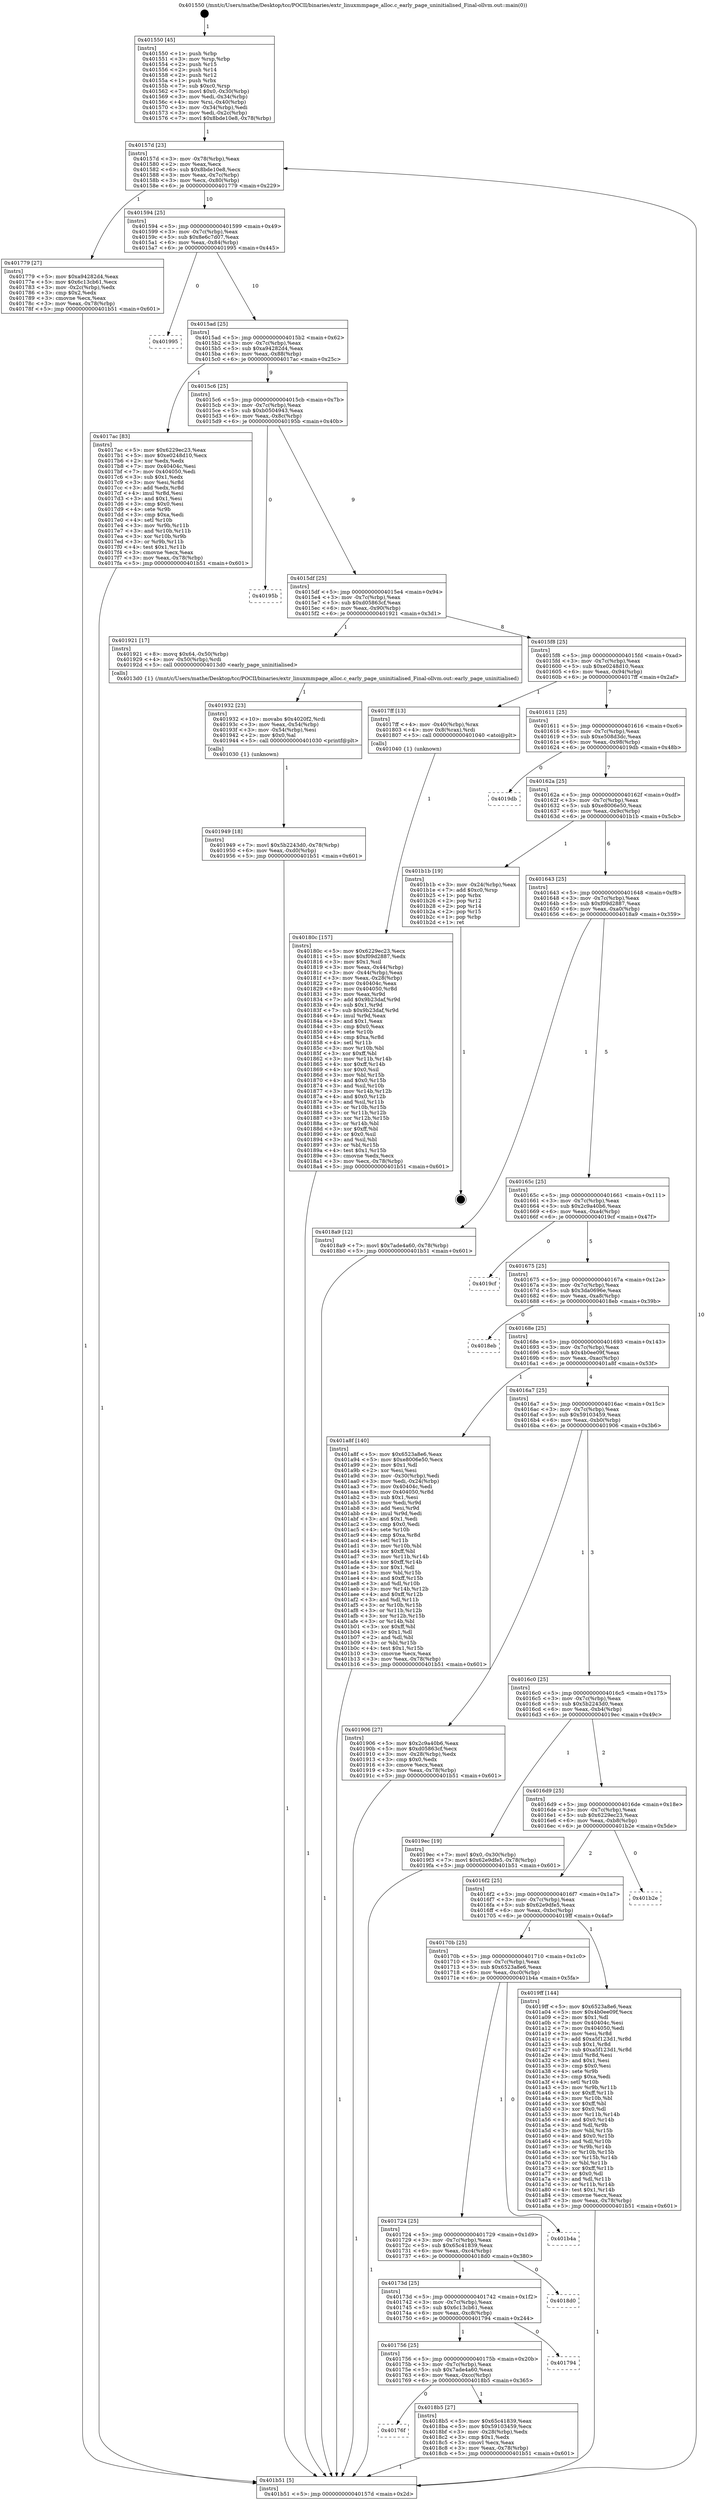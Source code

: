 digraph "0x401550" {
  label = "0x401550 (/mnt/c/Users/mathe/Desktop/tcc/POCII/binaries/extr_linuxmmpage_alloc.c_early_page_uninitialised_Final-ollvm.out::main(0))"
  labelloc = "t"
  node[shape=record]

  Entry [label="",width=0.3,height=0.3,shape=circle,fillcolor=black,style=filled]
  "0x40157d" [label="{
     0x40157d [23]\l
     | [instrs]\l
     &nbsp;&nbsp;0x40157d \<+3\>: mov -0x78(%rbp),%eax\l
     &nbsp;&nbsp;0x401580 \<+2\>: mov %eax,%ecx\l
     &nbsp;&nbsp;0x401582 \<+6\>: sub $0x8bde10e8,%ecx\l
     &nbsp;&nbsp;0x401588 \<+3\>: mov %eax,-0x7c(%rbp)\l
     &nbsp;&nbsp;0x40158b \<+3\>: mov %ecx,-0x80(%rbp)\l
     &nbsp;&nbsp;0x40158e \<+6\>: je 0000000000401779 \<main+0x229\>\l
  }"]
  "0x401779" [label="{
     0x401779 [27]\l
     | [instrs]\l
     &nbsp;&nbsp;0x401779 \<+5\>: mov $0xa94282d4,%eax\l
     &nbsp;&nbsp;0x40177e \<+5\>: mov $0x6c13cb61,%ecx\l
     &nbsp;&nbsp;0x401783 \<+3\>: mov -0x2c(%rbp),%edx\l
     &nbsp;&nbsp;0x401786 \<+3\>: cmp $0x2,%edx\l
     &nbsp;&nbsp;0x401789 \<+3\>: cmovne %ecx,%eax\l
     &nbsp;&nbsp;0x40178c \<+3\>: mov %eax,-0x78(%rbp)\l
     &nbsp;&nbsp;0x40178f \<+5\>: jmp 0000000000401b51 \<main+0x601\>\l
  }"]
  "0x401594" [label="{
     0x401594 [25]\l
     | [instrs]\l
     &nbsp;&nbsp;0x401594 \<+5\>: jmp 0000000000401599 \<main+0x49\>\l
     &nbsp;&nbsp;0x401599 \<+3\>: mov -0x7c(%rbp),%eax\l
     &nbsp;&nbsp;0x40159c \<+5\>: sub $0x8e6c7d07,%eax\l
     &nbsp;&nbsp;0x4015a1 \<+6\>: mov %eax,-0x84(%rbp)\l
     &nbsp;&nbsp;0x4015a7 \<+6\>: je 0000000000401995 \<main+0x445\>\l
  }"]
  "0x401b51" [label="{
     0x401b51 [5]\l
     | [instrs]\l
     &nbsp;&nbsp;0x401b51 \<+5\>: jmp 000000000040157d \<main+0x2d\>\l
  }"]
  "0x401550" [label="{
     0x401550 [45]\l
     | [instrs]\l
     &nbsp;&nbsp;0x401550 \<+1\>: push %rbp\l
     &nbsp;&nbsp;0x401551 \<+3\>: mov %rsp,%rbp\l
     &nbsp;&nbsp;0x401554 \<+2\>: push %r15\l
     &nbsp;&nbsp;0x401556 \<+2\>: push %r14\l
     &nbsp;&nbsp;0x401558 \<+2\>: push %r12\l
     &nbsp;&nbsp;0x40155a \<+1\>: push %rbx\l
     &nbsp;&nbsp;0x40155b \<+7\>: sub $0xc0,%rsp\l
     &nbsp;&nbsp;0x401562 \<+7\>: movl $0x0,-0x30(%rbp)\l
     &nbsp;&nbsp;0x401569 \<+3\>: mov %edi,-0x34(%rbp)\l
     &nbsp;&nbsp;0x40156c \<+4\>: mov %rsi,-0x40(%rbp)\l
     &nbsp;&nbsp;0x401570 \<+3\>: mov -0x34(%rbp),%edi\l
     &nbsp;&nbsp;0x401573 \<+3\>: mov %edi,-0x2c(%rbp)\l
     &nbsp;&nbsp;0x401576 \<+7\>: movl $0x8bde10e8,-0x78(%rbp)\l
  }"]
  Exit [label="",width=0.3,height=0.3,shape=circle,fillcolor=black,style=filled,peripheries=2]
  "0x401995" [label="{
     0x401995\l
  }", style=dashed]
  "0x4015ad" [label="{
     0x4015ad [25]\l
     | [instrs]\l
     &nbsp;&nbsp;0x4015ad \<+5\>: jmp 00000000004015b2 \<main+0x62\>\l
     &nbsp;&nbsp;0x4015b2 \<+3\>: mov -0x7c(%rbp),%eax\l
     &nbsp;&nbsp;0x4015b5 \<+5\>: sub $0xa94282d4,%eax\l
     &nbsp;&nbsp;0x4015ba \<+6\>: mov %eax,-0x88(%rbp)\l
     &nbsp;&nbsp;0x4015c0 \<+6\>: je 00000000004017ac \<main+0x25c\>\l
  }"]
  "0x401949" [label="{
     0x401949 [18]\l
     | [instrs]\l
     &nbsp;&nbsp;0x401949 \<+7\>: movl $0x5b2243d0,-0x78(%rbp)\l
     &nbsp;&nbsp;0x401950 \<+6\>: mov %eax,-0xd0(%rbp)\l
     &nbsp;&nbsp;0x401956 \<+5\>: jmp 0000000000401b51 \<main+0x601\>\l
  }"]
  "0x4017ac" [label="{
     0x4017ac [83]\l
     | [instrs]\l
     &nbsp;&nbsp;0x4017ac \<+5\>: mov $0x6229ec23,%eax\l
     &nbsp;&nbsp;0x4017b1 \<+5\>: mov $0xe0248d10,%ecx\l
     &nbsp;&nbsp;0x4017b6 \<+2\>: xor %edx,%edx\l
     &nbsp;&nbsp;0x4017b8 \<+7\>: mov 0x40404c,%esi\l
     &nbsp;&nbsp;0x4017bf \<+7\>: mov 0x404050,%edi\l
     &nbsp;&nbsp;0x4017c6 \<+3\>: sub $0x1,%edx\l
     &nbsp;&nbsp;0x4017c9 \<+3\>: mov %esi,%r8d\l
     &nbsp;&nbsp;0x4017cc \<+3\>: add %edx,%r8d\l
     &nbsp;&nbsp;0x4017cf \<+4\>: imul %r8d,%esi\l
     &nbsp;&nbsp;0x4017d3 \<+3\>: and $0x1,%esi\l
     &nbsp;&nbsp;0x4017d6 \<+3\>: cmp $0x0,%esi\l
     &nbsp;&nbsp;0x4017d9 \<+4\>: sete %r9b\l
     &nbsp;&nbsp;0x4017dd \<+3\>: cmp $0xa,%edi\l
     &nbsp;&nbsp;0x4017e0 \<+4\>: setl %r10b\l
     &nbsp;&nbsp;0x4017e4 \<+3\>: mov %r9b,%r11b\l
     &nbsp;&nbsp;0x4017e7 \<+3\>: and %r10b,%r11b\l
     &nbsp;&nbsp;0x4017ea \<+3\>: xor %r10b,%r9b\l
     &nbsp;&nbsp;0x4017ed \<+3\>: or %r9b,%r11b\l
     &nbsp;&nbsp;0x4017f0 \<+4\>: test $0x1,%r11b\l
     &nbsp;&nbsp;0x4017f4 \<+3\>: cmovne %ecx,%eax\l
     &nbsp;&nbsp;0x4017f7 \<+3\>: mov %eax,-0x78(%rbp)\l
     &nbsp;&nbsp;0x4017fa \<+5\>: jmp 0000000000401b51 \<main+0x601\>\l
  }"]
  "0x4015c6" [label="{
     0x4015c6 [25]\l
     | [instrs]\l
     &nbsp;&nbsp;0x4015c6 \<+5\>: jmp 00000000004015cb \<main+0x7b\>\l
     &nbsp;&nbsp;0x4015cb \<+3\>: mov -0x7c(%rbp),%eax\l
     &nbsp;&nbsp;0x4015ce \<+5\>: sub $0xb0504943,%eax\l
     &nbsp;&nbsp;0x4015d3 \<+6\>: mov %eax,-0x8c(%rbp)\l
     &nbsp;&nbsp;0x4015d9 \<+6\>: je 000000000040195b \<main+0x40b\>\l
  }"]
  "0x401932" [label="{
     0x401932 [23]\l
     | [instrs]\l
     &nbsp;&nbsp;0x401932 \<+10\>: movabs $0x4020f2,%rdi\l
     &nbsp;&nbsp;0x40193c \<+3\>: mov %eax,-0x54(%rbp)\l
     &nbsp;&nbsp;0x40193f \<+3\>: mov -0x54(%rbp),%esi\l
     &nbsp;&nbsp;0x401942 \<+2\>: mov $0x0,%al\l
     &nbsp;&nbsp;0x401944 \<+5\>: call 0000000000401030 \<printf@plt\>\l
     | [calls]\l
     &nbsp;&nbsp;0x401030 \{1\} (unknown)\l
  }"]
  "0x40195b" [label="{
     0x40195b\l
  }", style=dashed]
  "0x4015df" [label="{
     0x4015df [25]\l
     | [instrs]\l
     &nbsp;&nbsp;0x4015df \<+5\>: jmp 00000000004015e4 \<main+0x94\>\l
     &nbsp;&nbsp;0x4015e4 \<+3\>: mov -0x7c(%rbp),%eax\l
     &nbsp;&nbsp;0x4015e7 \<+5\>: sub $0xd05863cf,%eax\l
     &nbsp;&nbsp;0x4015ec \<+6\>: mov %eax,-0x90(%rbp)\l
     &nbsp;&nbsp;0x4015f2 \<+6\>: je 0000000000401921 \<main+0x3d1\>\l
  }"]
  "0x40176f" [label="{
     0x40176f\l
  }", style=dashed]
  "0x401921" [label="{
     0x401921 [17]\l
     | [instrs]\l
     &nbsp;&nbsp;0x401921 \<+8\>: movq $0x64,-0x50(%rbp)\l
     &nbsp;&nbsp;0x401929 \<+4\>: mov -0x50(%rbp),%rdi\l
     &nbsp;&nbsp;0x40192d \<+5\>: call 00000000004013d0 \<early_page_uninitialised\>\l
     | [calls]\l
     &nbsp;&nbsp;0x4013d0 \{1\} (/mnt/c/Users/mathe/Desktop/tcc/POCII/binaries/extr_linuxmmpage_alloc.c_early_page_uninitialised_Final-ollvm.out::early_page_uninitialised)\l
  }"]
  "0x4015f8" [label="{
     0x4015f8 [25]\l
     | [instrs]\l
     &nbsp;&nbsp;0x4015f8 \<+5\>: jmp 00000000004015fd \<main+0xad\>\l
     &nbsp;&nbsp;0x4015fd \<+3\>: mov -0x7c(%rbp),%eax\l
     &nbsp;&nbsp;0x401600 \<+5\>: sub $0xe0248d10,%eax\l
     &nbsp;&nbsp;0x401605 \<+6\>: mov %eax,-0x94(%rbp)\l
     &nbsp;&nbsp;0x40160b \<+6\>: je 00000000004017ff \<main+0x2af\>\l
  }"]
  "0x4018b5" [label="{
     0x4018b5 [27]\l
     | [instrs]\l
     &nbsp;&nbsp;0x4018b5 \<+5\>: mov $0x65c41839,%eax\l
     &nbsp;&nbsp;0x4018ba \<+5\>: mov $0x59103459,%ecx\l
     &nbsp;&nbsp;0x4018bf \<+3\>: mov -0x28(%rbp),%edx\l
     &nbsp;&nbsp;0x4018c2 \<+3\>: cmp $0x1,%edx\l
     &nbsp;&nbsp;0x4018c5 \<+3\>: cmovl %ecx,%eax\l
     &nbsp;&nbsp;0x4018c8 \<+3\>: mov %eax,-0x78(%rbp)\l
     &nbsp;&nbsp;0x4018cb \<+5\>: jmp 0000000000401b51 \<main+0x601\>\l
  }"]
  "0x4017ff" [label="{
     0x4017ff [13]\l
     | [instrs]\l
     &nbsp;&nbsp;0x4017ff \<+4\>: mov -0x40(%rbp),%rax\l
     &nbsp;&nbsp;0x401803 \<+4\>: mov 0x8(%rax),%rdi\l
     &nbsp;&nbsp;0x401807 \<+5\>: call 0000000000401040 \<atoi@plt\>\l
     | [calls]\l
     &nbsp;&nbsp;0x401040 \{1\} (unknown)\l
  }"]
  "0x401611" [label="{
     0x401611 [25]\l
     | [instrs]\l
     &nbsp;&nbsp;0x401611 \<+5\>: jmp 0000000000401616 \<main+0xc6\>\l
     &nbsp;&nbsp;0x401616 \<+3\>: mov -0x7c(%rbp),%eax\l
     &nbsp;&nbsp;0x401619 \<+5\>: sub $0xe508d3dc,%eax\l
     &nbsp;&nbsp;0x40161e \<+6\>: mov %eax,-0x98(%rbp)\l
     &nbsp;&nbsp;0x401624 \<+6\>: je 00000000004019db \<main+0x48b\>\l
  }"]
  "0x40180c" [label="{
     0x40180c [157]\l
     | [instrs]\l
     &nbsp;&nbsp;0x40180c \<+5\>: mov $0x6229ec23,%ecx\l
     &nbsp;&nbsp;0x401811 \<+5\>: mov $0xf09d2887,%edx\l
     &nbsp;&nbsp;0x401816 \<+3\>: mov $0x1,%sil\l
     &nbsp;&nbsp;0x401819 \<+3\>: mov %eax,-0x44(%rbp)\l
     &nbsp;&nbsp;0x40181c \<+3\>: mov -0x44(%rbp),%eax\l
     &nbsp;&nbsp;0x40181f \<+3\>: mov %eax,-0x28(%rbp)\l
     &nbsp;&nbsp;0x401822 \<+7\>: mov 0x40404c,%eax\l
     &nbsp;&nbsp;0x401829 \<+8\>: mov 0x404050,%r8d\l
     &nbsp;&nbsp;0x401831 \<+3\>: mov %eax,%r9d\l
     &nbsp;&nbsp;0x401834 \<+7\>: add $0x9b23daf,%r9d\l
     &nbsp;&nbsp;0x40183b \<+4\>: sub $0x1,%r9d\l
     &nbsp;&nbsp;0x40183f \<+7\>: sub $0x9b23daf,%r9d\l
     &nbsp;&nbsp;0x401846 \<+4\>: imul %r9d,%eax\l
     &nbsp;&nbsp;0x40184a \<+3\>: and $0x1,%eax\l
     &nbsp;&nbsp;0x40184d \<+3\>: cmp $0x0,%eax\l
     &nbsp;&nbsp;0x401850 \<+4\>: sete %r10b\l
     &nbsp;&nbsp;0x401854 \<+4\>: cmp $0xa,%r8d\l
     &nbsp;&nbsp;0x401858 \<+4\>: setl %r11b\l
     &nbsp;&nbsp;0x40185c \<+3\>: mov %r10b,%bl\l
     &nbsp;&nbsp;0x40185f \<+3\>: xor $0xff,%bl\l
     &nbsp;&nbsp;0x401862 \<+3\>: mov %r11b,%r14b\l
     &nbsp;&nbsp;0x401865 \<+4\>: xor $0xff,%r14b\l
     &nbsp;&nbsp;0x401869 \<+4\>: xor $0x0,%sil\l
     &nbsp;&nbsp;0x40186d \<+3\>: mov %bl,%r15b\l
     &nbsp;&nbsp;0x401870 \<+4\>: and $0x0,%r15b\l
     &nbsp;&nbsp;0x401874 \<+3\>: and %sil,%r10b\l
     &nbsp;&nbsp;0x401877 \<+3\>: mov %r14b,%r12b\l
     &nbsp;&nbsp;0x40187a \<+4\>: and $0x0,%r12b\l
     &nbsp;&nbsp;0x40187e \<+3\>: and %sil,%r11b\l
     &nbsp;&nbsp;0x401881 \<+3\>: or %r10b,%r15b\l
     &nbsp;&nbsp;0x401884 \<+3\>: or %r11b,%r12b\l
     &nbsp;&nbsp;0x401887 \<+3\>: xor %r12b,%r15b\l
     &nbsp;&nbsp;0x40188a \<+3\>: or %r14b,%bl\l
     &nbsp;&nbsp;0x40188d \<+3\>: xor $0xff,%bl\l
     &nbsp;&nbsp;0x401890 \<+4\>: or $0x0,%sil\l
     &nbsp;&nbsp;0x401894 \<+3\>: and %sil,%bl\l
     &nbsp;&nbsp;0x401897 \<+3\>: or %bl,%r15b\l
     &nbsp;&nbsp;0x40189a \<+4\>: test $0x1,%r15b\l
     &nbsp;&nbsp;0x40189e \<+3\>: cmovne %edx,%ecx\l
     &nbsp;&nbsp;0x4018a1 \<+3\>: mov %ecx,-0x78(%rbp)\l
     &nbsp;&nbsp;0x4018a4 \<+5\>: jmp 0000000000401b51 \<main+0x601\>\l
  }"]
  "0x401756" [label="{
     0x401756 [25]\l
     | [instrs]\l
     &nbsp;&nbsp;0x401756 \<+5\>: jmp 000000000040175b \<main+0x20b\>\l
     &nbsp;&nbsp;0x40175b \<+3\>: mov -0x7c(%rbp),%eax\l
     &nbsp;&nbsp;0x40175e \<+5\>: sub $0x7ade4a60,%eax\l
     &nbsp;&nbsp;0x401763 \<+6\>: mov %eax,-0xcc(%rbp)\l
     &nbsp;&nbsp;0x401769 \<+6\>: je 00000000004018b5 \<main+0x365\>\l
  }"]
  "0x4019db" [label="{
     0x4019db\l
  }", style=dashed]
  "0x40162a" [label="{
     0x40162a [25]\l
     | [instrs]\l
     &nbsp;&nbsp;0x40162a \<+5\>: jmp 000000000040162f \<main+0xdf\>\l
     &nbsp;&nbsp;0x40162f \<+3\>: mov -0x7c(%rbp),%eax\l
     &nbsp;&nbsp;0x401632 \<+5\>: sub $0xe8006e50,%eax\l
     &nbsp;&nbsp;0x401637 \<+6\>: mov %eax,-0x9c(%rbp)\l
     &nbsp;&nbsp;0x40163d \<+6\>: je 0000000000401b1b \<main+0x5cb\>\l
  }"]
  "0x401794" [label="{
     0x401794\l
  }", style=dashed]
  "0x401b1b" [label="{
     0x401b1b [19]\l
     | [instrs]\l
     &nbsp;&nbsp;0x401b1b \<+3\>: mov -0x24(%rbp),%eax\l
     &nbsp;&nbsp;0x401b1e \<+7\>: add $0xc0,%rsp\l
     &nbsp;&nbsp;0x401b25 \<+1\>: pop %rbx\l
     &nbsp;&nbsp;0x401b26 \<+2\>: pop %r12\l
     &nbsp;&nbsp;0x401b28 \<+2\>: pop %r14\l
     &nbsp;&nbsp;0x401b2a \<+2\>: pop %r15\l
     &nbsp;&nbsp;0x401b2c \<+1\>: pop %rbp\l
     &nbsp;&nbsp;0x401b2d \<+1\>: ret\l
  }"]
  "0x401643" [label="{
     0x401643 [25]\l
     | [instrs]\l
     &nbsp;&nbsp;0x401643 \<+5\>: jmp 0000000000401648 \<main+0xf8\>\l
     &nbsp;&nbsp;0x401648 \<+3\>: mov -0x7c(%rbp),%eax\l
     &nbsp;&nbsp;0x40164b \<+5\>: sub $0xf09d2887,%eax\l
     &nbsp;&nbsp;0x401650 \<+6\>: mov %eax,-0xa0(%rbp)\l
     &nbsp;&nbsp;0x401656 \<+6\>: je 00000000004018a9 \<main+0x359\>\l
  }"]
  "0x40173d" [label="{
     0x40173d [25]\l
     | [instrs]\l
     &nbsp;&nbsp;0x40173d \<+5\>: jmp 0000000000401742 \<main+0x1f2\>\l
     &nbsp;&nbsp;0x401742 \<+3\>: mov -0x7c(%rbp),%eax\l
     &nbsp;&nbsp;0x401745 \<+5\>: sub $0x6c13cb61,%eax\l
     &nbsp;&nbsp;0x40174a \<+6\>: mov %eax,-0xc8(%rbp)\l
     &nbsp;&nbsp;0x401750 \<+6\>: je 0000000000401794 \<main+0x244\>\l
  }"]
  "0x4018a9" [label="{
     0x4018a9 [12]\l
     | [instrs]\l
     &nbsp;&nbsp;0x4018a9 \<+7\>: movl $0x7ade4a60,-0x78(%rbp)\l
     &nbsp;&nbsp;0x4018b0 \<+5\>: jmp 0000000000401b51 \<main+0x601\>\l
  }"]
  "0x40165c" [label="{
     0x40165c [25]\l
     | [instrs]\l
     &nbsp;&nbsp;0x40165c \<+5\>: jmp 0000000000401661 \<main+0x111\>\l
     &nbsp;&nbsp;0x401661 \<+3\>: mov -0x7c(%rbp),%eax\l
     &nbsp;&nbsp;0x401664 \<+5\>: sub $0x2c9a40b6,%eax\l
     &nbsp;&nbsp;0x401669 \<+6\>: mov %eax,-0xa4(%rbp)\l
     &nbsp;&nbsp;0x40166f \<+6\>: je 00000000004019cf \<main+0x47f\>\l
  }"]
  "0x4018d0" [label="{
     0x4018d0\l
  }", style=dashed]
  "0x4019cf" [label="{
     0x4019cf\l
  }", style=dashed]
  "0x401675" [label="{
     0x401675 [25]\l
     | [instrs]\l
     &nbsp;&nbsp;0x401675 \<+5\>: jmp 000000000040167a \<main+0x12a\>\l
     &nbsp;&nbsp;0x40167a \<+3\>: mov -0x7c(%rbp),%eax\l
     &nbsp;&nbsp;0x40167d \<+5\>: sub $0x3da0696e,%eax\l
     &nbsp;&nbsp;0x401682 \<+6\>: mov %eax,-0xa8(%rbp)\l
     &nbsp;&nbsp;0x401688 \<+6\>: je 00000000004018eb \<main+0x39b\>\l
  }"]
  "0x401724" [label="{
     0x401724 [25]\l
     | [instrs]\l
     &nbsp;&nbsp;0x401724 \<+5\>: jmp 0000000000401729 \<main+0x1d9\>\l
     &nbsp;&nbsp;0x401729 \<+3\>: mov -0x7c(%rbp),%eax\l
     &nbsp;&nbsp;0x40172c \<+5\>: sub $0x65c41839,%eax\l
     &nbsp;&nbsp;0x401731 \<+6\>: mov %eax,-0xc4(%rbp)\l
     &nbsp;&nbsp;0x401737 \<+6\>: je 00000000004018d0 \<main+0x380\>\l
  }"]
  "0x4018eb" [label="{
     0x4018eb\l
  }", style=dashed]
  "0x40168e" [label="{
     0x40168e [25]\l
     | [instrs]\l
     &nbsp;&nbsp;0x40168e \<+5\>: jmp 0000000000401693 \<main+0x143\>\l
     &nbsp;&nbsp;0x401693 \<+3\>: mov -0x7c(%rbp),%eax\l
     &nbsp;&nbsp;0x401696 \<+5\>: sub $0x4b0ee09f,%eax\l
     &nbsp;&nbsp;0x40169b \<+6\>: mov %eax,-0xac(%rbp)\l
     &nbsp;&nbsp;0x4016a1 \<+6\>: je 0000000000401a8f \<main+0x53f\>\l
  }"]
  "0x401b4a" [label="{
     0x401b4a\l
  }", style=dashed]
  "0x401a8f" [label="{
     0x401a8f [140]\l
     | [instrs]\l
     &nbsp;&nbsp;0x401a8f \<+5\>: mov $0x6523a8e6,%eax\l
     &nbsp;&nbsp;0x401a94 \<+5\>: mov $0xe8006e50,%ecx\l
     &nbsp;&nbsp;0x401a99 \<+2\>: mov $0x1,%dl\l
     &nbsp;&nbsp;0x401a9b \<+2\>: xor %esi,%esi\l
     &nbsp;&nbsp;0x401a9d \<+3\>: mov -0x30(%rbp),%edi\l
     &nbsp;&nbsp;0x401aa0 \<+3\>: mov %edi,-0x24(%rbp)\l
     &nbsp;&nbsp;0x401aa3 \<+7\>: mov 0x40404c,%edi\l
     &nbsp;&nbsp;0x401aaa \<+8\>: mov 0x404050,%r8d\l
     &nbsp;&nbsp;0x401ab2 \<+3\>: sub $0x1,%esi\l
     &nbsp;&nbsp;0x401ab5 \<+3\>: mov %edi,%r9d\l
     &nbsp;&nbsp;0x401ab8 \<+3\>: add %esi,%r9d\l
     &nbsp;&nbsp;0x401abb \<+4\>: imul %r9d,%edi\l
     &nbsp;&nbsp;0x401abf \<+3\>: and $0x1,%edi\l
     &nbsp;&nbsp;0x401ac2 \<+3\>: cmp $0x0,%edi\l
     &nbsp;&nbsp;0x401ac5 \<+4\>: sete %r10b\l
     &nbsp;&nbsp;0x401ac9 \<+4\>: cmp $0xa,%r8d\l
     &nbsp;&nbsp;0x401acd \<+4\>: setl %r11b\l
     &nbsp;&nbsp;0x401ad1 \<+3\>: mov %r10b,%bl\l
     &nbsp;&nbsp;0x401ad4 \<+3\>: xor $0xff,%bl\l
     &nbsp;&nbsp;0x401ad7 \<+3\>: mov %r11b,%r14b\l
     &nbsp;&nbsp;0x401ada \<+4\>: xor $0xff,%r14b\l
     &nbsp;&nbsp;0x401ade \<+3\>: xor $0x1,%dl\l
     &nbsp;&nbsp;0x401ae1 \<+3\>: mov %bl,%r15b\l
     &nbsp;&nbsp;0x401ae4 \<+4\>: and $0xff,%r15b\l
     &nbsp;&nbsp;0x401ae8 \<+3\>: and %dl,%r10b\l
     &nbsp;&nbsp;0x401aeb \<+3\>: mov %r14b,%r12b\l
     &nbsp;&nbsp;0x401aee \<+4\>: and $0xff,%r12b\l
     &nbsp;&nbsp;0x401af2 \<+3\>: and %dl,%r11b\l
     &nbsp;&nbsp;0x401af5 \<+3\>: or %r10b,%r15b\l
     &nbsp;&nbsp;0x401af8 \<+3\>: or %r11b,%r12b\l
     &nbsp;&nbsp;0x401afb \<+3\>: xor %r12b,%r15b\l
     &nbsp;&nbsp;0x401afe \<+3\>: or %r14b,%bl\l
     &nbsp;&nbsp;0x401b01 \<+3\>: xor $0xff,%bl\l
     &nbsp;&nbsp;0x401b04 \<+3\>: or $0x1,%dl\l
     &nbsp;&nbsp;0x401b07 \<+2\>: and %dl,%bl\l
     &nbsp;&nbsp;0x401b09 \<+3\>: or %bl,%r15b\l
     &nbsp;&nbsp;0x401b0c \<+4\>: test $0x1,%r15b\l
     &nbsp;&nbsp;0x401b10 \<+3\>: cmovne %ecx,%eax\l
     &nbsp;&nbsp;0x401b13 \<+3\>: mov %eax,-0x78(%rbp)\l
     &nbsp;&nbsp;0x401b16 \<+5\>: jmp 0000000000401b51 \<main+0x601\>\l
  }"]
  "0x4016a7" [label="{
     0x4016a7 [25]\l
     | [instrs]\l
     &nbsp;&nbsp;0x4016a7 \<+5\>: jmp 00000000004016ac \<main+0x15c\>\l
     &nbsp;&nbsp;0x4016ac \<+3\>: mov -0x7c(%rbp),%eax\l
     &nbsp;&nbsp;0x4016af \<+5\>: sub $0x59103459,%eax\l
     &nbsp;&nbsp;0x4016b4 \<+6\>: mov %eax,-0xb0(%rbp)\l
     &nbsp;&nbsp;0x4016ba \<+6\>: je 0000000000401906 \<main+0x3b6\>\l
  }"]
  "0x40170b" [label="{
     0x40170b [25]\l
     | [instrs]\l
     &nbsp;&nbsp;0x40170b \<+5\>: jmp 0000000000401710 \<main+0x1c0\>\l
     &nbsp;&nbsp;0x401710 \<+3\>: mov -0x7c(%rbp),%eax\l
     &nbsp;&nbsp;0x401713 \<+5\>: sub $0x6523a8e6,%eax\l
     &nbsp;&nbsp;0x401718 \<+6\>: mov %eax,-0xc0(%rbp)\l
     &nbsp;&nbsp;0x40171e \<+6\>: je 0000000000401b4a \<main+0x5fa\>\l
  }"]
  "0x401906" [label="{
     0x401906 [27]\l
     | [instrs]\l
     &nbsp;&nbsp;0x401906 \<+5\>: mov $0x2c9a40b6,%eax\l
     &nbsp;&nbsp;0x40190b \<+5\>: mov $0xd05863cf,%ecx\l
     &nbsp;&nbsp;0x401910 \<+3\>: mov -0x28(%rbp),%edx\l
     &nbsp;&nbsp;0x401913 \<+3\>: cmp $0x0,%edx\l
     &nbsp;&nbsp;0x401916 \<+3\>: cmove %ecx,%eax\l
     &nbsp;&nbsp;0x401919 \<+3\>: mov %eax,-0x78(%rbp)\l
     &nbsp;&nbsp;0x40191c \<+5\>: jmp 0000000000401b51 \<main+0x601\>\l
  }"]
  "0x4016c0" [label="{
     0x4016c0 [25]\l
     | [instrs]\l
     &nbsp;&nbsp;0x4016c0 \<+5\>: jmp 00000000004016c5 \<main+0x175\>\l
     &nbsp;&nbsp;0x4016c5 \<+3\>: mov -0x7c(%rbp),%eax\l
     &nbsp;&nbsp;0x4016c8 \<+5\>: sub $0x5b2243d0,%eax\l
     &nbsp;&nbsp;0x4016cd \<+6\>: mov %eax,-0xb4(%rbp)\l
     &nbsp;&nbsp;0x4016d3 \<+6\>: je 00000000004019ec \<main+0x49c\>\l
  }"]
  "0x4019ff" [label="{
     0x4019ff [144]\l
     | [instrs]\l
     &nbsp;&nbsp;0x4019ff \<+5\>: mov $0x6523a8e6,%eax\l
     &nbsp;&nbsp;0x401a04 \<+5\>: mov $0x4b0ee09f,%ecx\l
     &nbsp;&nbsp;0x401a09 \<+2\>: mov $0x1,%dl\l
     &nbsp;&nbsp;0x401a0b \<+7\>: mov 0x40404c,%esi\l
     &nbsp;&nbsp;0x401a12 \<+7\>: mov 0x404050,%edi\l
     &nbsp;&nbsp;0x401a19 \<+3\>: mov %esi,%r8d\l
     &nbsp;&nbsp;0x401a1c \<+7\>: add $0xa5f123d1,%r8d\l
     &nbsp;&nbsp;0x401a23 \<+4\>: sub $0x1,%r8d\l
     &nbsp;&nbsp;0x401a27 \<+7\>: sub $0xa5f123d1,%r8d\l
     &nbsp;&nbsp;0x401a2e \<+4\>: imul %r8d,%esi\l
     &nbsp;&nbsp;0x401a32 \<+3\>: and $0x1,%esi\l
     &nbsp;&nbsp;0x401a35 \<+3\>: cmp $0x0,%esi\l
     &nbsp;&nbsp;0x401a38 \<+4\>: sete %r9b\l
     &nbsp;&nbsp;0x401a3c \<+3\>: cmp $0xa,%edi\l
     &nbsp;&nbsp;0x401a3f \<+4\>: setl %r10b\l
     &nbsp;&nbsp;0x401a43 \<+3\>: mov %r9b,%r11b\l
     &nbsp;&nbsp;0x401a46 \<+4\>: xor $0xff,%r11b\l
     &nbsp;&nbsp;0x401a4a \<+3\>: mov %r10b,%bl\l
     &nbsp;&nbsp;0x401a4d \<+3\>: xor $0xff,%bl\l
     &nbsp;&nbsp;0x401a50 \<+3\>: xor $0x0,%dl\l
     &nbsp;&nbsp;0x401a53 \<+3\>: mov %r11b,%r14b\l
     &nbsp;&nbsp;0x401a56 \<+4\>: and $0x0,%r14b\l
     &nbsp;&nbsp;0x401a5a \<+3\>: and %dl,%r9b\l
     &nbsp;&nbsp;0x401a5d \<+3\>: mov %bl,%r15b\l
     &nbsp;&nbsp;0x401a60 \<+4\>: and $0x0,%r15b\l
     &nbsp;&nbsp;0x401a64 \<+3\>: and %dl,%r10b\l
     &nbsp;&nbsp;0x401a67 \<+3\>: or %r9b,%r14b\l
     &nbsp;&nbsp;0x401a6a \<+3\>: or %r10b,%r15b\l
     &nbsp;&nbsp;0x401a6d \<+3\>: xor %r15b,%r14b\l
     &nbsp;&nbsp;0x401a70 \<+3\>: or %bl,%r11b\l
     &nbsp;&nbsp;0x401a73 \<+4\>: xor $0xff,%r11b\l
     &nbsp;&nbsp;0x401a77 \<+3\>: or $0x0,%dl\l
     &nbsp;&nbsp;0x401a7a \<+3\>: and %dl,%r11b\l
     &nbsp;&nbsp;0x401a7d \<+3\>: or %r11b,%r14b\l
     &nbsp;&nbsp;0x401a80 \<+4\>: test $0x1,%r14b\l
     &nbsp;&nbsp;0x401a84 \<+3\>: cmovne %ecx,%eax\l
     &nbsp;&nbsp;0x401a87 \<+3\>: mov %eax,-0x78(%rbp)\l
     &nbsp;&nbsp;0x401a8a \<+5\>: jmp 0000000000401b51 \<main+0x601\>\l
  }"]
  "0x4019ec" [label="{
     0x4019ec [19]\l
     | [instrs]\l
     &nbsp;&nbsp;0x4019ec \<+7\>: movl $0x0,-0x30(%rbp)\l
     &nbsp;&nbsp;0x4019f3 \<+7\>: movl $0x62e9dfe5,-0x78(%rbp)\l
     &nbsp;&nbsp;0x4019fa \<+5\>: jmp 0000000000401b51 \<main+0x601\>\l
  }"]
  "0x4016d9" [label="{
     0x4016d9 [25]\l
     | [instrs]\l
     &nbsp;&nbsp;0x4016d9 \<+5\>: jmp 00000000004016de \<main+0x18e\>\l
     &nbsp;&nbsp;0x4016de \<+3\>: mov -0x7c(%rbp),%eax\l
     &nbsp;&nbsp;0x4016e1 \<+5\>: sub $0x6229ec23,%eax\l
     &nbsp;&nbsp;0x4016e6 \<+6\>: mov %eax,-0xb8(%rbp)\l
     &nbsp;&nbsp;0x4016ec \<+6\>: je 0000000000401b2e \<main+0x5de\>\l
  }"]
  "0x4016f2" [label="{
     0x4016f2 [25]\l
     | [instrs]\l
     &nbsp;&nbsp;0x4016f2 \<+5\>: jmp 00000000004016f7 \<main+0x1a7\>\l
     &nbsp;&nbsp;0x4016f7 \<+3\>: mov -0x7c(%rbp),%eax\l
     &nbsp;&nbsp;0x4016fa \<+5\>: sub $0x62e9dfe5,%eax\l
     &nbsp;&nbsp;0x4016ff \<+6\>: mov %eax,-0xbc(%rbp)\l
     &nbsp;&nbsp;0x401705 \<+6\>: je 00000000004019ff \<main+0x4af\>\l
  }"]
  "0x401b2e" [label="{
     0x401b2e\l
  }", style=dashed]
  Entry -> "0x401550" [label=" 1"]
  "0x40157d" -> "0x401779" [label=" 1"]
  "0x40157d" -> "0x401594" [label=" 10"]
  "0x401779" -> "0x401b51" [label=" 1"]
  "0x401550" -> "0x40157d" [label=" 1"]
  "0x401b51" -> "0x40157d" [label=" 10"]
  "0x401b1b" -> Exit [label=" 1"]
  "0x401594" -> "0x401995" [label=" 0"]
  "0x401594" -> "0x4015ad" [label=" 10"]
  "0x401a8f" -> "0x401b51" [label=" 1"]
  "0x4015ad" -> "0x4017ac" [label=" 1"]
  "0x4015ad" -> "0x4015c6" [label=" 9"]
  "0x4017ac" -> "0x401b51" [label=" 1"]
  "0x4019ff" -> "0x401b51" [label=" 1"]
  "0x4015c6" -> "0x40195b" [label=" 0"]
  "0x4015c6" -> "0x4015df" [label=" 9"]
  "0x4019ec" -> "0x401b51" [label=" 1"]
  "0x4015df" -> "0x401921" [label=" 1"]
  "0x4015df" -> "0x4015f8" [label=" 8"]
  "0x401949" -> "0x401b51" [label=" 1"]
  "0x4015f8" -> "0x4017ff" [label=" 1"]
  "0x4015f8" -> "0x401611" [label=" 7"]
  "0x4017ff" -> "0x40180c" [label=" 1"]
  "0x40180c" -> "0x401b51" [label=" 1"]
  "0x401932" -> "0x401949" [label=" 1"]
  "0x401611" -> "0x4019db" [label=" 0"]
  "0x401611" -> "0x40162a" [label=" 7"]
  "0x401906" -> "0x401b51" [label=" 1"]
  "0x40162a" -> "0x401b1b" [label=" 1"]
  "0x40162a" -> "0x401643" [label=" 6"]
  "0x4018b5" -> "0x401b51" [label=" 1"]
  "0x401643" -> "0x4018a9" [label=" 1"]
  "0x401643" -> "0x40165c" [label=" 5"]
  "0x4018a9" -> "0x401b51" [label=" 1"]
  "0x401756" -> "0x4018b5" [label=" 1"]
  "0x40165c" -> "0x4019cf" [label=" 0"]
  "0x40165c" -> "0x401675" [label=" 5"]
  "0x401921" -> "0x401932" [label=" 1"]
  "0x401675" -> "0x4018eb" [label=" 0"]
  "0x401675" -> "0x40168e" [label=" 5"]
  "0x40173d" -> "0x401794" [label=" 0"]
  "0x40168e" -> "0x401a8f" [label=" 1"]
  "0x40168e" -> "0x4016a7" [label=" 4"]
  "0x401756" -> "0x40176f" [label=" 0"]
  "0x4016a7" -> "0x401906" [label=" 1"]
  "0x4016a7" -> "0x4016c0" [label=" 3"]
  "0x401724" -> "0x4018d0" [label=" 0"]
  "0x4016c0" -> "0x4019ec" [label=" 1"]
  "0x4016c0" -> "0x4016d9" [label=" 2"]
  "0x40173d" -> "0x401756" [label=" 1"]
  "0x4016d9" -> "0x401b2e" [label=" 0"]
  "0x4016d9" -> "0x4016f2" [label=" 2"]
  "0x40170b" -> "0x401724" [label=" 1"]
  "0x4016f2" -> "0x4019ff" [label=" 1"]
  "0x4016f2" -> "0x40170b" [label=" 1"]
  "0x401724" -> "0x40173d" [label=" 1"]
  "0x40170b" -> "0x401b4a" [label=" 0"]
}
